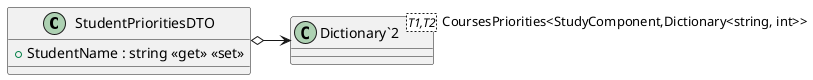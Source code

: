 @startuml
class StudentPrioritiesDTO {
    + StudentName : string <<get>> <<set>>
}
class "Dictionary`2"<T1,T2> {
}
StudentPrioritiesDTO o-> "CoursesPriorities<StudyComponent,Dictionary<string, int>>" "Dictionary`2"
@enduml
